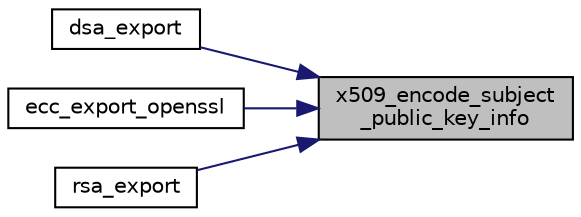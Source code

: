 digraph "x509_encode_subject_public_key_info"
{
 // LATEX_PDF_SIZE
  edge [fontname="Helvetica",fontsize="10",labelfontname="Helvetica",labelfontsize="10"];
  node [fontname="Helvetica",fontsize="10",shape=record];
  rankdir="RL";
  Node1179 [label="x509_encode_subject\l_public_key_info",height=0.2,width=0.4,color="black", fillcolor="grey75", style="filled", fontcolor="black",tooltip="Encode a SubjectPublicKeyInfo."];
  Node1179 -> Node1180 [dir="back",color="midnightblue",fontsize="10",style="solid",fontname="Helvetica"];
  Node1180 [label="dsa_export",height=0.2,width=0.4,color="black", fillcolor="white", style="filled",URL="$dsa__export_8c.html#a96a11be728dca36ee58330749ec058e2",tooltip="Export a DSA key to a binary packet."];
  Node1179 -> Node1181 [dir="back",color="midnightblue",fontsize="10",style="solid",fontname="Helvetica"];
  Node1181 [label="ecc_export_openssl",height=0.2,width=0.4,color="black", fillcolor="white", style="filled",URL="$ecc__export__openssl_8c.html#ab5c65063bc8916dc0d87a77bdecbc626",tooltip="Export an ECC key as a binary packet."];
  Node1179 -> Node1182 [dir="back",color="midnightblue",fontsize="10",style="solid",fontname="Helvetica"];
  Node1182 [label="rsa_export",height=0.2,width=0.4,color="black", fillcolor="white", style="filled",URL="$rsa__export_8c.html#ab097894ad63ca98064d5be945b5efc6d",tooltip="This will export either an RSAPublicKey or RSAPrivateKey [defined in PKCS #1 v2.1]."];
}
